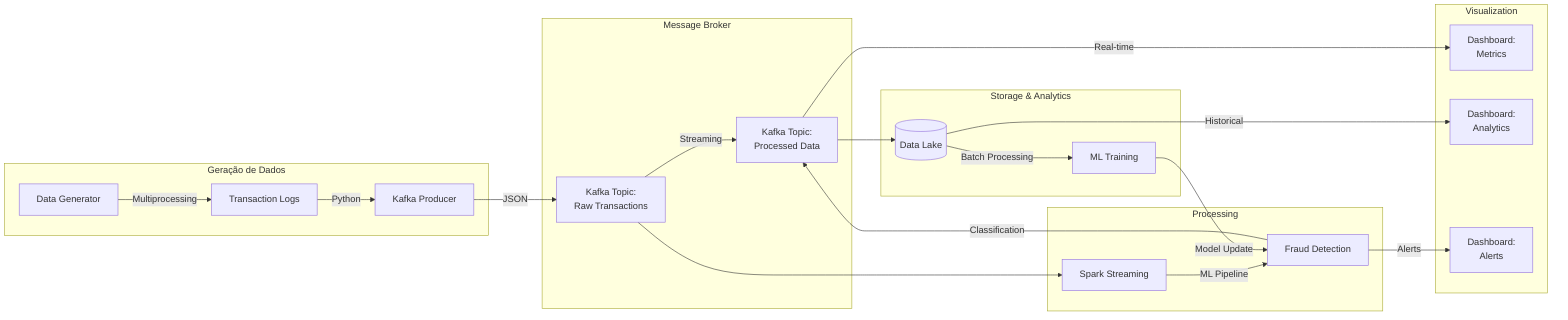 flowchart LR
    subgraph Geração de Dados
        G[Data Generator] --> |Multiprocessing| T1[Transaction Logs]
        T1 --> |Python| KP[Kafka Producer]
    end

    subgraph Message Broker
        KP --> |JSON| K1[Kafka Topic:\nRaw Transactions]
        K1 --> |Streaming| K2[Kafka Topic:\nProcessed Data]
    end

    subgraph Processing
        K1 --> SP[Spark Streaming]
        SP --> |ML Pipeline| FR[Fraud Detection]
        FR --> |Classification| K2
    end

    subgraph Storage & Analytics
        K2 --> DB[(Data Lake)]
        DB --> |Batch Processing| ML[ML Training]
        ML --> |Model Update| FR
    end

    subgraph Visualization
        K2 --> |Real-time| D1[Dashboard:\nMetrics]
        DB --> |Historical| D2[Dashboard:\nAnalytics]
        FR --> |Alerts| D3[Dashboard:\nAlerts]
    end